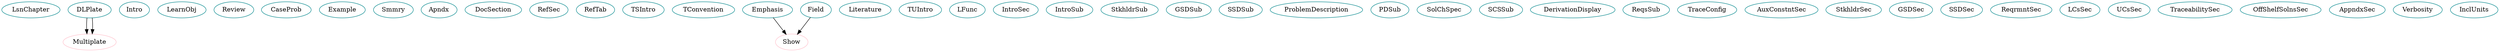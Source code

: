 digraph docLang{
LsnChapter	[shape=oval, color=turquoise4, label="LsnChapter"];
DLPlate	[shape=oval, color=turquoise4, label="DLPlate"];
Intro	[shape=oval, color=turquoise4, label="Intro"];
LearnObj	[shape=oval, color=turquoise4, label="LearnObj"];
Review	[shape=oval, color=turquoise4, label="Review"];
CaseProb	[shape=oval, color=turquoise4, label="CaseProb"];
Example	[shape=oval, color=turquoise4, label="Example"];
Smmry	[shape=oval, color=turquoise4, label="Smmry"];
Apndx	[shape=oval, color=turquoise4, label="Apndx"];
LsnChapter	[shape=oval, color=turquoise4, label="LsnChapter"];
DocSection	[shape=oval, color=turquoise4, label="DocSection"];
RefSec	[shape=oval, color=turquoise4, label="RefSec"];
RefTab	[shape=oval, color=turquoise4, label="RefTab"];
TSIntro	[shape=oval, color=turquoise4, label="TSIntro"];
TConvention	[shape=oval, color=turquoise4, label="TConvention"];
Emphasis	[shape=oval, color=turquoise4, label="Emphasis"];
Literature	[shape=oval, color=turquoise4, label="Literature"];
TUIntro	[shape=oval, color=turquoise4, label="TUIntro"];
LFunc	[shape=oval, color=turquoise4, label="LFunc"];
IntroSec	[shape=oval, color=turquoise4, label="IntroSec"];
IntroSub	[shape=oval, color=turquoise4, label="IntroSub"];
StkhldrSub	[shape=oval, color=turquoise4, label="StkhldrSub"];
GSDSub	[shape=oval, color=turquoise4, label="GSDSub"];
SSDSub	[shape=oval, color=turquoise4, label="SSDSub"];
ProblemDescription	[shape=oval, color=turquoise4, label="ProblemDescription"];
PDSub	[shape=oval, color=turquoise4, label="PDSub"];
SolChSpec	[shape=oval, color=turquoise4, label="SolChSpec"];
SCSSub	[shape=oval, color=turquoise4, label="SCSSub"];
DerivationDisplay	[shape=oval, color=turquoise4, label="DerivationDisplay"];
ReqsSub	[shape=oval, color=turquoise4, label="ReqsSub"];
TraceConfig	[shape=oval, color=turquoise4, label="TraceConfig"];
AuxConstntSec	[shape=oval, color=turquoise4, label="AuxConstntSec"];
DLPlate	[shape=oval, color=turquoise4, label="DLPlate"];
StkhldrSec	[shape=oval, color=turquoise4, label="StkhldrSec"];
GSDSec	[shape=oval, color=turquoise4, label="GSDSec"];
SSDSec	[shape=oval, color=turquoise4, label="SSDSec"];
ReqrmntSec	[shape=oval, color=turquoise4, label="ReqrmntSec"];
LCsSec	[shape=oval, color=turquoise4, label="LCsSec"];
UCsSec	[shape=oval, color=turquoise4, label="UCsSec"];
TraceabilitySec	[shape=oval, color=turquoise4, label="TraceabilitySec"];
OffShelfSolnsSec	[shape=oval, color=turquoise4, label="OffShelfSolnsSec"];
AppndxSec	[shape=oval, color=turquoise4, label="AppndxSec"];
Field	[shape=oval, color=turquoise4, label="Field"];
Verbosity	[shape=oval, color=turquoise4, label="Verbosity"];
InclUnits	[shape=oval, color=turquoise4, label="InclUnits"];
DocSection	[shape=oval, color=turquoise4, label="DocSection"];
SSDSub	[shape=oval, color=turquoise4, label="SSDSub"];
ProblemDescription	[shape=oval, color=turquoise4, label="ProblemDescription"];
PDSub	[shape=oval, color=turquoise4, label="PDSub"];
SolChSpec	[shape=oval, color=turquoise4, label="SolChSpec"];
SCSSub	[shape=oval, color=turquoise4, label="SCSSub"];
ReqsSub	[shape=oval, color=turquoise4, label="ReqsSub"];
SSDSec	[shape=oval, color=turquoise4, label="SSDSec"];
ReqrmntSec	[shape=oval, color=turquoise4, label="ReqrmntSec"];
Multiplate	[shape=oval, color=pink, label="Multiplate"];
Show	[shape=oval, color=pink, label="Show"];
Multiplate	[shape=oval, color=pink, label="Multiplate"];
Show	[shape=oval, color=pink, label="Show"];
DLPlate -> Multiplate;
Emphasis -> Show;
DLPlate -> Multiplate;
Field -> Show;
}
